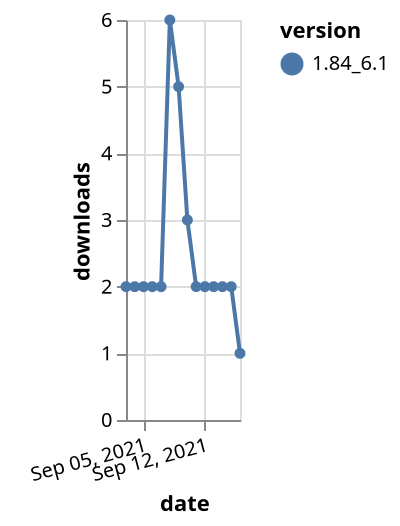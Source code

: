 {"$schema": "https://vega.github.io/schema/vega-lite/v5.json", "description": "A simple bar chart with embedded data.", "data": {"values": [{"date": "2021-09-03", "total": 7995, "delta": 2, "version": "1.84_6.1"}, {"date": "2021-09-04", "total": 7997, "delta": 2, "version": "1.84_6.1"}, {"date": "2021-09-05", "total": 7999, "delta": 2, "version": "1.84_6.1"}, {"date": "2021-09-06", "total": 8001, "delta": 2, "version": "1.84_6.1"}, {"date": "2021-09-07", "total": 8003, "delta": 2, "version": "1.84_6.1"}, {"date": "2021-09-08", "total": 8009, "delta": 6, "version": "1.84_6.1"}, {"date": "2021-09-09", "total": 8014, "delta": 5, "version": "1.84_6.1"}, {"date": "2021-09-10", "total": 8017, "delta": 3, "version": "1.84_6.1"}, {"date": "2021-09-11", "total": 8019, "delta": 2, "version": "1.84_6.1"}, {"date": "2021-09-12", "total": 8021, "delta": 2, "version": "1.84_6.1"}, {"date": "2021-09-13", "total": 8023, "delta": 2, "version": "1.84_6.1"}, {"date": "2021-09-14", "total": 8025, "delta": 2, "version": "1.84_6.1"}, {"date": "2021-09-15", "total": 8027, "delta": 2, "version": "1.84_6.1"}, {"date": "2021-09-16", "total": 8028, "delta": 1, "version": "1.84_6.1"}]}, "width": "container", "mark": {"type": "line", "point": {"filled": true}}, "encoding": {"x": {"field": "date", "type": "temporal", "timeUnit": "yearmonthdate", "title": "date", "axis": {"labelAngle": -15}}, "y": {"field": "delta", "type": "quantitative", "title": "downloads"}, "color": {"field": "version", "type": "nominal"}, "tooltip": {"field": "delta"}}}